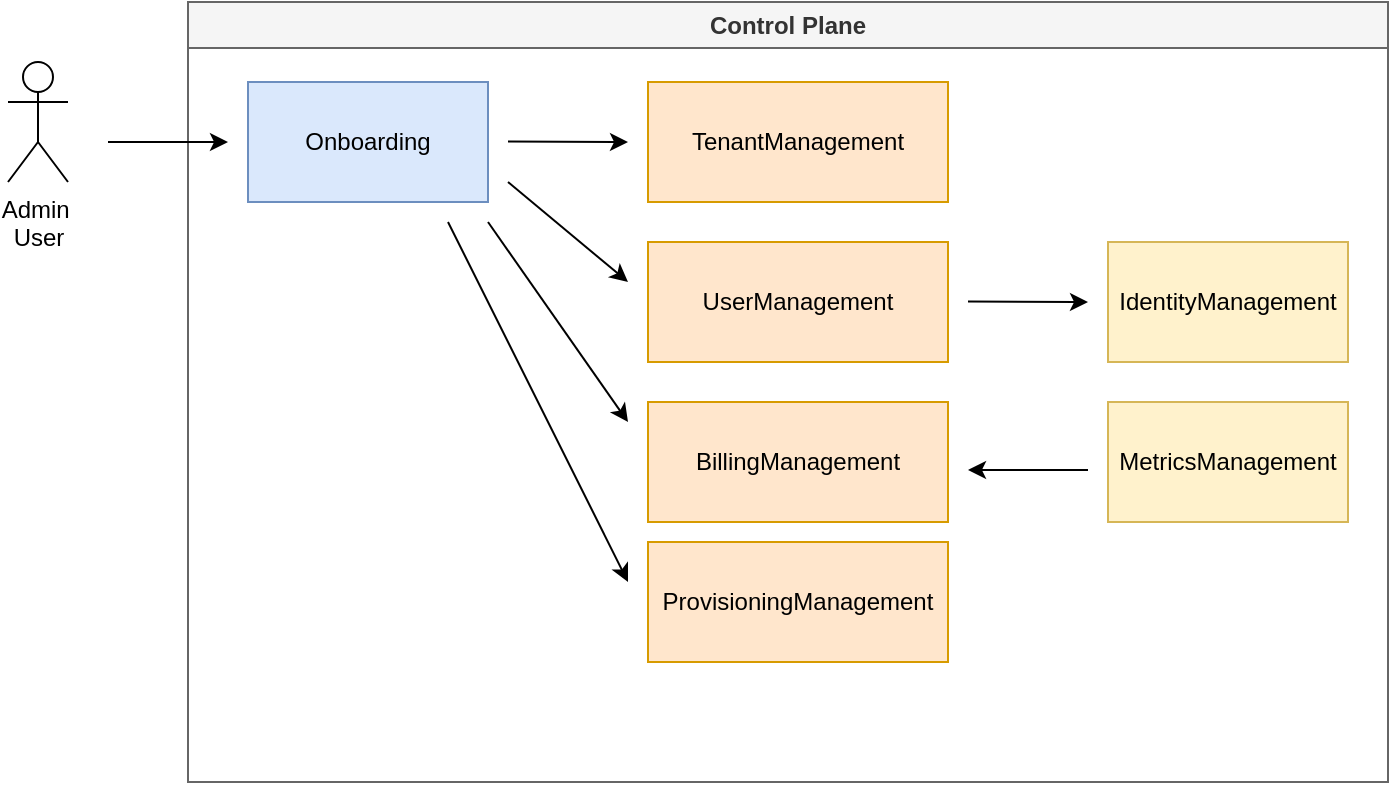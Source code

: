 <mxfile version="21.2.8" type="device">
  <diagram name="Page-1" id="1GP1mNVIpvImFHthjx-a">
    <mxGraphModel dx="797" dy="464" grid="0" gridSize="10" guides="1" tooltips="1" connect="1" arrows="1" fold="1" page="1" pageScale="1" pageWidth="850" pageHeight="1100" math="0" shadow="0">
      <root>
        <mxCell id="0" />
        <mxCell id="1" parent="0" />
        <mxCell id="nVT1CrGf6oy88zWPdrWe-1" value="Control Plane" style="swimlane;whiteSpace=wrap;html=1;fillColor=#f5f5f5;strokeColor=#666666;fontColor=#333333;" vertex="1" parent="1">
          <mxGeometry x="130" y="110" width="600" height="390" as="geometry" />
        </mxCell>
        <mxCell id="nVT1CrGf6oy88zWPdrWe-2" value="Onboarding" style="rounded=0;whiteSpace=wrap;html=1;fillColor=#dae8fc;strokeColor=#6c8ebf;" vertex="1" parent="nVT1CrGf6oy88zWPdrWe-1">
          <mxGeometry x="30" y="40" width="120" height="60" as="geometry" />
        </mxCell>
        <mxCell id="nVT1CrGf6oy88zWPdrWe-6" value="IdentityManagement" style="whiteSpace=wrap;html=1;fillColor=#fff2cc;strokeColor=#d6b656;" vertex="1" parent="nVT1CrGf6oy88zWPdrWe-1">
          <mxGeometry x="460" y="120" width="120" height="60" as="geometry" />
        </mxCell>
        <mxCell id="nVT1CrGf6oy88zWPdrWe-7" value="BillingManagement" style="whiteSpace=wrap;html=1;fillColor=#ffe6cc;strokeColor=#d79b00;" vertex="1" parent="nVT1CrGf6oy88zWPdrWe-1">
          <mxGeometry x="230" y="200" width="150" height="60" as="geometry" />
        </mxCell>
        <mxCell id="nVT1CrGf6oy88zWPdrWe-9" value="MetricsManagement" style="whiteSpace=wrap;html=1;fillColor=#fff2cc;strokeColor=#d6b656;" vertex="1" parent="nVT1CrGf6oy88zWPdrWe-1">
          <mxGeometry x="460" y="200" width="120" height="60" as="geometry" />
        </mxCell>
        <mxCell id="nVT1CrGf6oy88zWPdrWe-10" value="ProvisioningManagement" style="whiteSpace=wrap;html=1;fillColor=#ffe6cc;strokeColor=#d79b00;" vertex="1" parent="nVT1CrGf6oy88zWPdrWe-1">
          <mxGeometry x="230" y="270" width="150" height="60" as="geometry" />
        </mxCell>
        <mxCell id="nVT1CrGf6oy88zWPdrWe-11" value="TenantManagement" style="whiteSpace=wrap;html=1;fillColor=#ffe6cc;strokeColor=#d79b00;" vertex="1" parent="nVT1CrGf6oy88zWPdrWe-1">
          <mxGeometry x="230" y="40" width="150" height="60" as="geometry" />
        </mxCell>
        <mxCell id="nVT1CrGf6oy88zWPdrWe-12" value="UserManagement" style="whiteSpace=wrap;html=1;fillColor=#ffe6cc;strokeColor=#d79b00;" vertex="1" parent="nVT1CrGf6oy88zWPdrWe-1">
          <mxGeometry x="230" y="120" width="150" height="60" as="geometry" />
        </mxCell>
        <mxCell id="nVT1CrGf6oy88zWPdrWe-16" value="" style="endArrow=classic;html=1;rounded=0;" edge="1" parent="nVT1CrGf6oy88zWPdrWe-1">
          <mxGeometry width="50" height="50" relative="1" as="geometry">
            <mxPoint x="160" y="69.72" as="sourcePoint" />
            <mxPoint x="220" y="70" as="targetPoint" />
          </mxGeometry>
        </mxCell>
        <mxCell id="nVT1CrGf6oy88zWPdrWe-21" value="" style="endArrow=classic;html=1;rounded=0;" edge="1" parent="nVT1CrGf6oy88zWPdrWe-1">
          <mxGeometry width="50" height="50" relative="1" as="geometry">
            <mxPoint x="390" y="149.72" as="sourcePoint" />
            <mxPoint x="450" y="150" as="targetPoint" />
          </mxGeometry>
        </mxCell>
        <mxCell id="nVT1CrGf6oy88zWPdrWe-22" value="" style="endArrow=classic;html=1;rounded=0;" edge="1" parent="nVT1CrGf6oy88zWPdrWe-1">
          <mxGeometry width="50" height="50" relative="1" as="geometry">
            <mxPoint x="450" y="234" as="sourcePoint" />
            <mxPoint x="390" y="234" as="targetPoint" />
          </mxGeometry>
        </mxCell>
        <mxCell id="nVT1CrGf6oy88zWPdrWe-14" value="Admin&amp;nbsp;&lt;br&gt;User" style="shape=umlActor;verticalLabelPosition=bottom;verticalAlign=top;html=1;outlineConnect=0;" vertex="1" parent="1">
          <mxGeometry x="40" y="140" width="30" height="60" as="geometry" />
        </mxCell>
        <mxCell id="nVT1CrGf6oy88zWPdrWe-15" value="" style="endArrow=classic;html=1;rounded=0;" edge="1" parent="1">
          <mxGeometry width="50" height="50" relative="1" as="geometry">
            <mxPoint x="90" y="180" as="sourcePoint" />
            <mxPoint x="150" y="180" as="targetPoint" />
          </mxGeometry>
        </mxCell>
        <mxCell id="nVT1CrGf6oy88zWPdrWe-17" value="" style="endArrow=classic;html=1;rounded=0;" edge="1" parent="1">
          <mxGeometry width="50" height="50" relative="1" as="geometry">
            <mxPoint x="290" y="200" as="sourcePoint" />
            <mxPoint x="350" y="250" as="targetPoint" />
          </mxGeometry>
        </mxCell>
        <mxCell id="nVT1CrGf6oy88zWPdrWe-18" value="" style="endArrow=classic;html=1;rounded=0;" edge="1" parent="1">
          <mxGeometry width="50" height="50" relative="1" as="geometry">
            <mxPoint x="280" y="220" as="sourcePoint" />
            <mxPoint x="350" y="320" as="targetPoint" />
          </mxGeometry>
        </mxCell>
        <mxCell id="nVT1CrGf6oy88zWPdrWe-19" value="" style="endArrow=classic;html=1;rounded=0;" edge="1" parent="1">
          <mxGeometry width="50" height="50" relative="1" as="geometry">
            <mxPoint x="260" y="220" as="sourcePoint" />
            <mxPoint x="350" y="400" as="targetPoint" />
          </mxGeometry>
        </mxCell>
      </root>
    </mxGraphModel>
  </diagram>
</mxfile>
